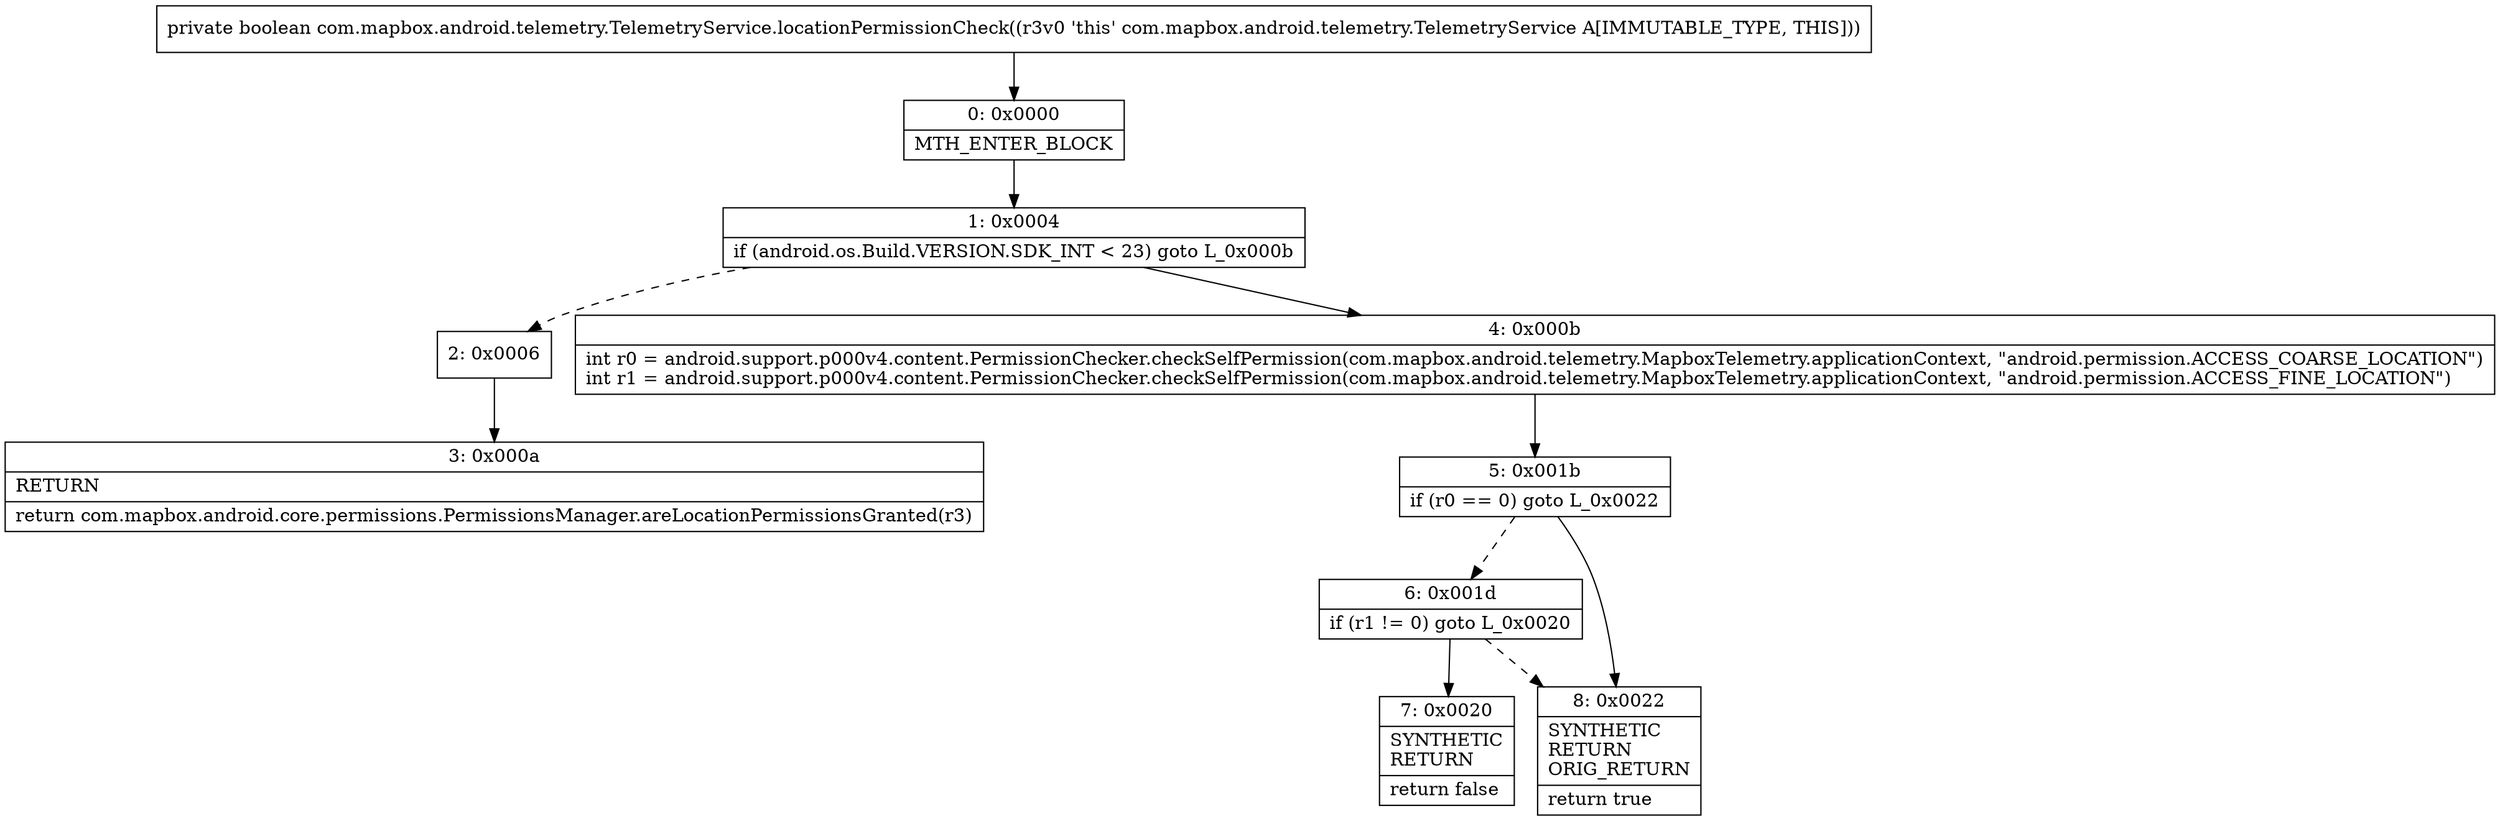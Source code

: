 digraph "CFG forcom.mapbox.android.telemetry.TelemetryService.locationPermissionCheck()Z" {
Node_0 [shape=record,label="{0\:\ 0x0000|MTH_ENTER_BLOCK\l}"];
Node_1 [shape=record,label="{1\:\ 0x0004|if (android.os.Build.VERSION.SDK_INT \< 23) goto L_0x000b\l}"];
Node_2 [shape=record,label="{2\:\ 0x0006}"];
Node_3 [shape=record,label="{3\:\ 0x000a|RETURN\l|return com.mapbox.android.core.permissions.PermissionsManager.areLocationPermissionsGranted(r3)\l}"];
Node_4 [shape=record,label="{4\:\ 0x000b|int r0 = android.support.p000v4.content.PermissionChecker.checkSelfPermission(com.mapbox.android.telemetry.MapboxTelemetry.applicationContext, \"android.permission.ACCESS_COARSE_LOCATION\")\lint r1 = android.support.p000v4.content.PermissionChecker.checkSelfPermission(com.mapbox.android.telemetry.MapboxTelemetry.applicationContext, \"android.permission.ACCESS_FINE_LOCATION\")\l}"];
Node_5 [shape=record,label="{5\:\ 0x001b|if (r0 == 0) goto L_0x0022\l}"];
Node_6 [shape=record,label="{6\:\ 0x001d|if (r1 != 0) goto L_0x0020\l}"];
Node_7 [shape=record,label="{7\:\ 0x0020|SYNTHETIC\lRETURN\l|return false\l}"];
Node_8 [shape=record,label="{8\:\ 0x0022|SYNTHETIC\lRETURN\lORIG_RETURN\l|return true\l}"];
MethodNode[shape=record,label="{private boolean com.mapbox.android.telemetry.TelemetryService.locationPermissionCheck((r3v0 'this' com.mapbox.android.telemetry.TelemetryService A[IMMUTABLE_TYPE, THIS])) }"];
MethodNode -> Node_0;
Node_0 -> Node_1;
Node_1 -> Node_2[style=dashed];
Node_1 -> Node_4;
Node_2 -> Node_3;
Node_4 -> Node_5;
Node_5 -> Node_6[style=dashed];
Node_5 -> Node_8;
Node_6 -> Node_7;
Node_6 -> Node_8[style=dashed];
}

